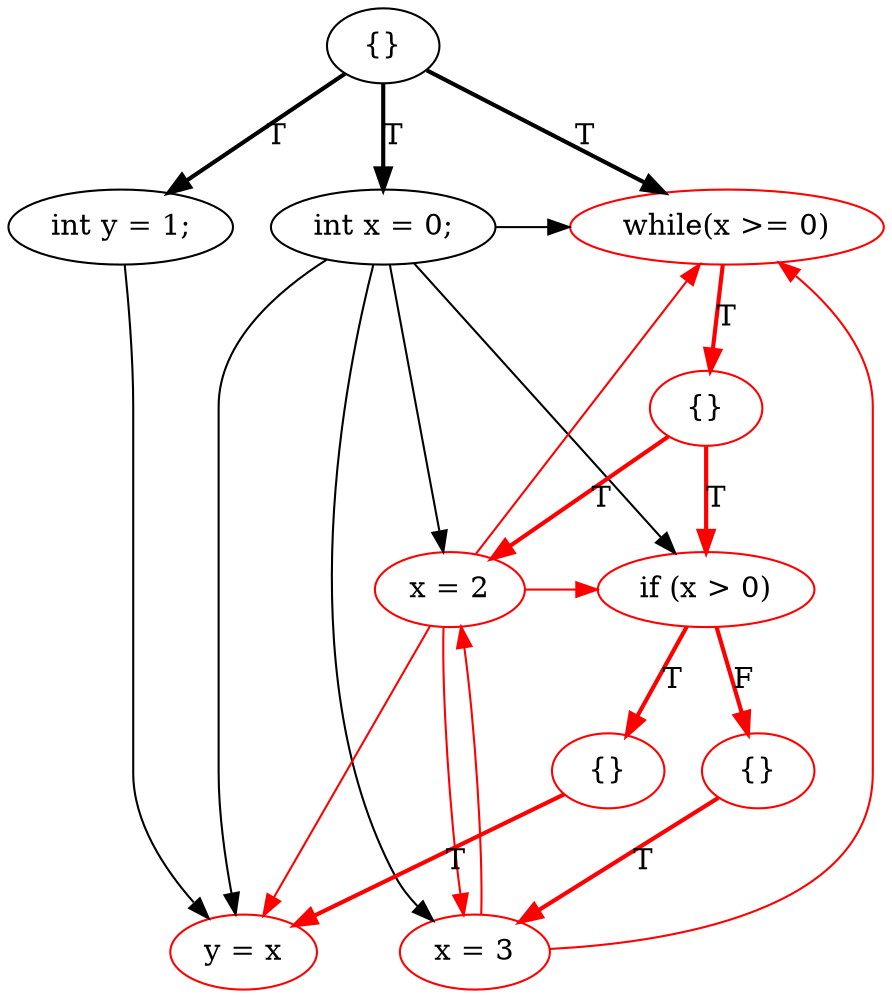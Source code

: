 digraph {
rankdir=TD;
3[label="{}"]; 
3 -> 6[label="T",style=bold];
6[label="int x = 0;"];
6 -> 0;
6 -> 4;
6 -> 8;
6 -> 9;
6 -> 10;
3 -> 7[label="T",style=bold];
7[label="int y = 1;"];
7 -> 9;
3 -> 4[label="T",style=bold];
4[label="while(x >= 0)",color=red]; 
4 -> 5[label="T",style=bold,color=red];
5[label="{}",color=red]; 
5 -> 0[label="T",style=bold,color=red];
0[label="if (x > 0)",color=red]; 
0 -> 1[label="T",style=bold,color=red];
1[label="{}",color=red]; 
1 -> 9[label="T",style=bold,color=red];
9[label="y = x",color=red];
0 -> 2[label="F",style=bold,color=red];
2[label="{}",color=red]; 
2 -> 10[label="T",style=bold,color=red];
10[label="x = 3",color=red];
10 -> 4[color=red];
10 -> 8[color=red];
5 -> 8[label="T",style=bold,color=red];
8[label="x = 2",color=red];
8 -> 0[color=red];
8 -> 4[color=red];
8 -> 9[color=red];
8 -> 10[color=red];
{ rank=same 6 7 4 }{ rank=same 5 }{ rank=same 0 8 }{ rank=same 1 2 }{ rank=same 9 10 }
}